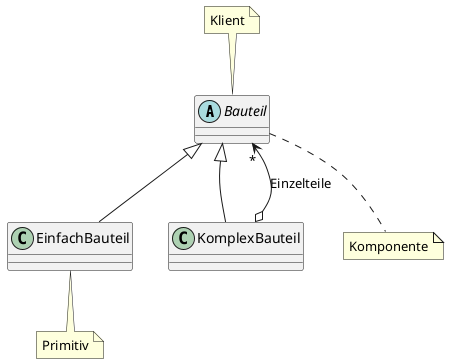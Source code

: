 @startuml UML_Klassendiagramm3.png
abstract Bauteil
Bauteil <|-- EinfachBauteil
Bauteil <|-- KomplexBauteil
Bauteil -[hidden]- KomplexBauteil
Bauteil "*" <--o KomplexBauteil : Einzelteile
note "Klient" as n0
note "Primitiv" as n1
note "Komponente" as n2
n0 .. Bauteil
EinfachBauteil .. n1
Bauteil .. n2
@enduml
